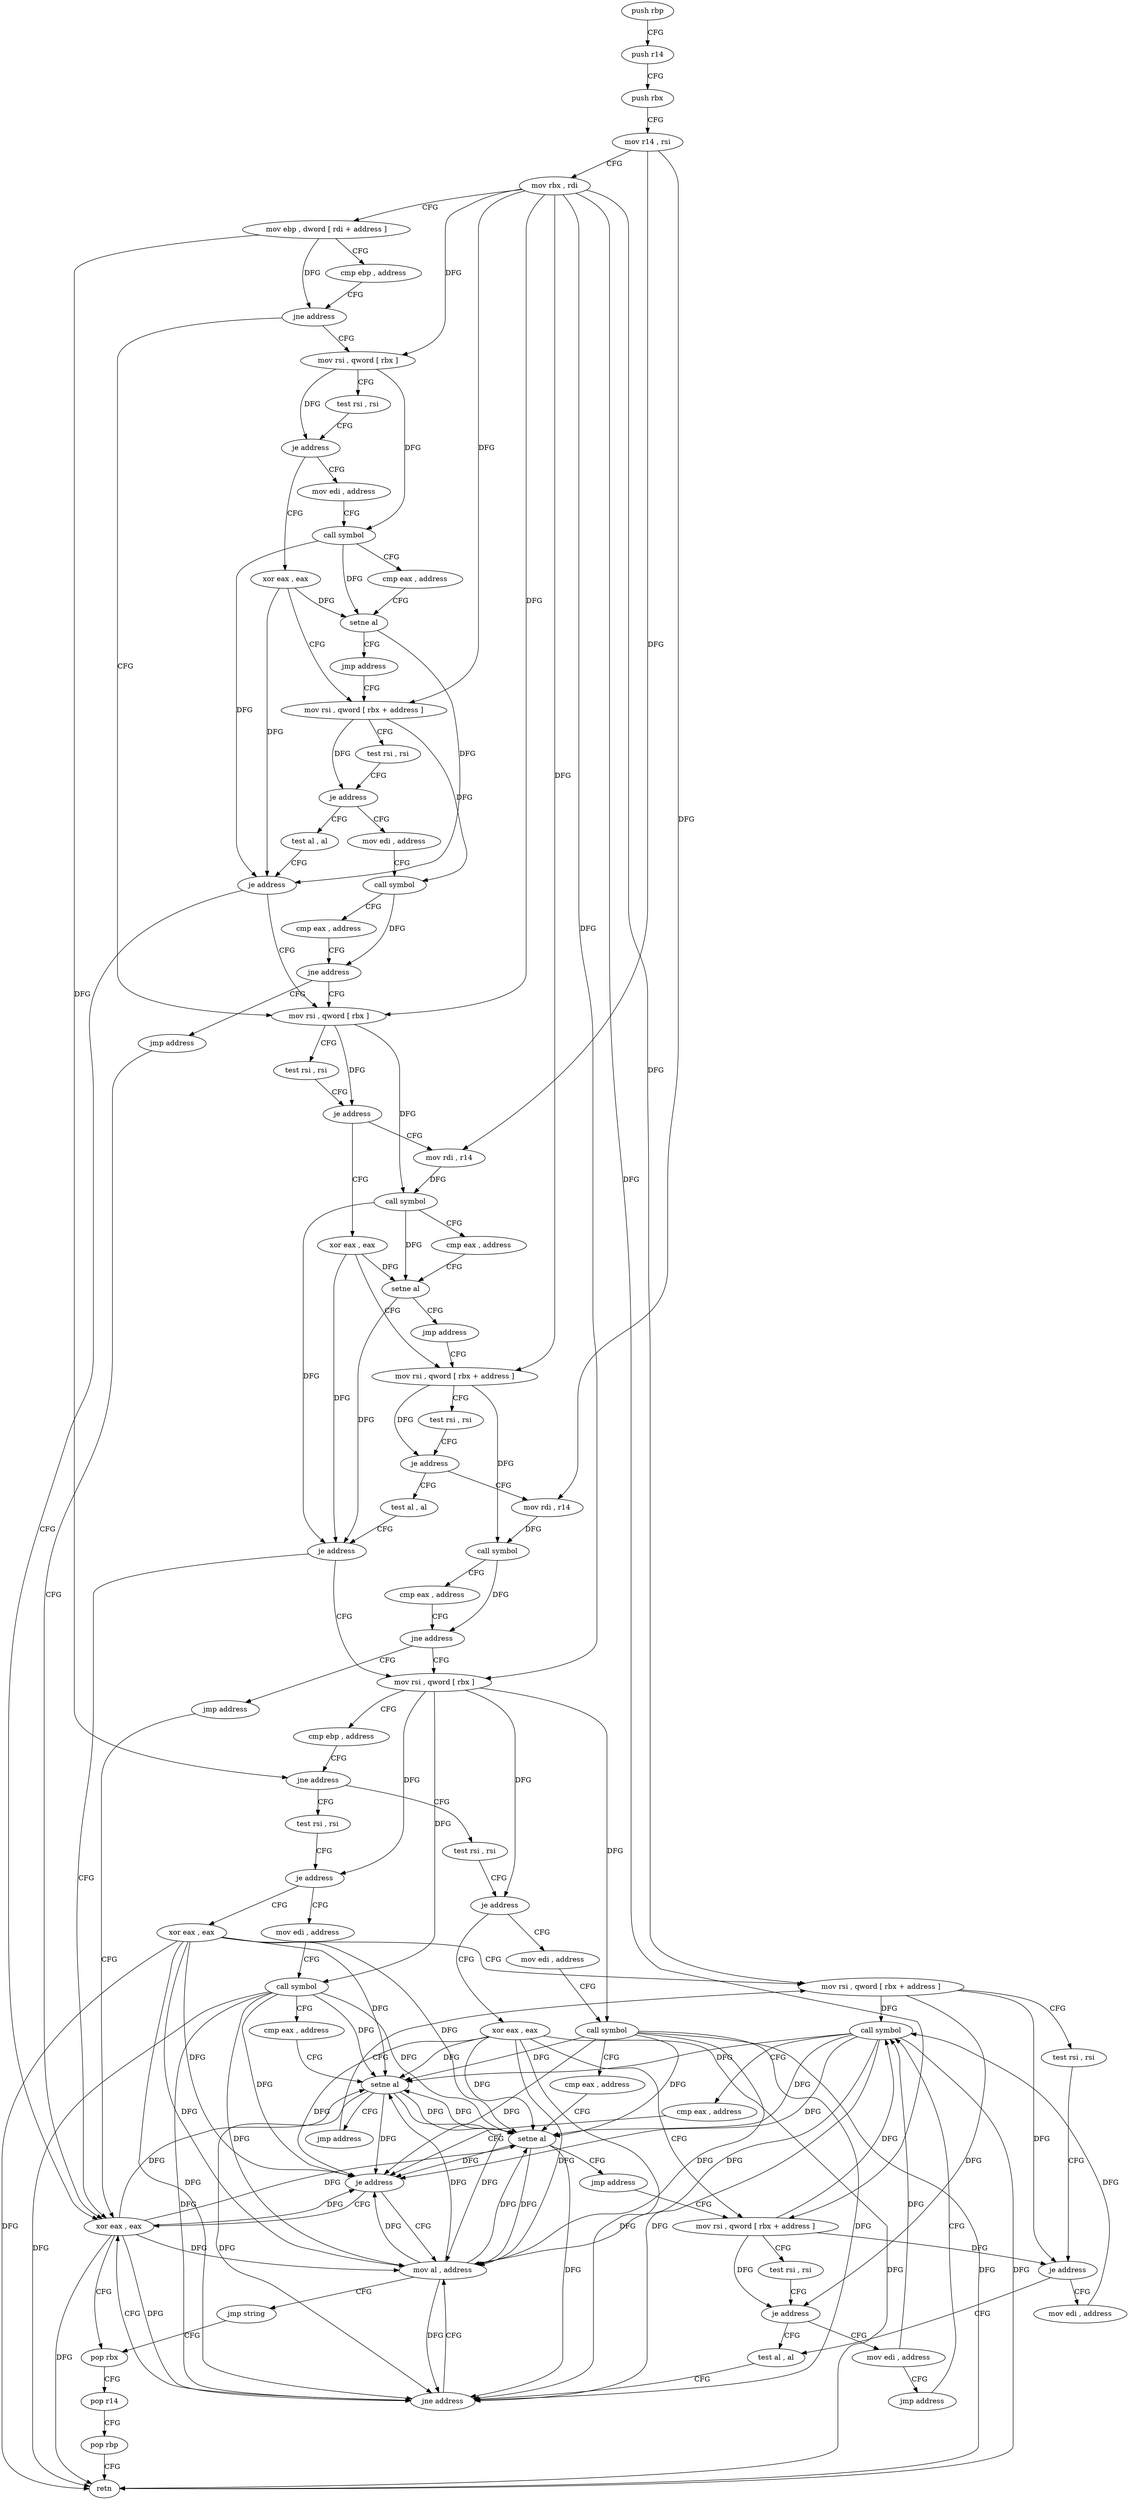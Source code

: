 digraph "func" {
"107040" [label = "push rbp" ]
"107041" [label = "push r14" ]
"107043" [label = "push rbx" ]
"107044" [label = "mov r14 , rsi" ]
"107047" [label = "mov rbx , rdi" ]
"107050" [label = "mov ebp , dword [ rdi + address ]" ]
"107053" [label = "cmp ebp , address" ]
"107056" [label = "jne address" ]
"107123" [label = "mov rsi , qword [ rbx ]" ]
"107058" [label = "mov rsi , qword [ rbx ]" ]
"107126" [label = "test rsi , rsi" ]
"107129" [label = "je address" ]
"107147" [label = "xor eax , eax" ]
"107131" [label = "mov rdi , r14" ]
"107061" [label = "test rsi , rsi" ]
"107064" [label = "je address" ]
"107084" [label = "xor eax , eax" ]
"107066" [label = "mov edi , address" ]
"107149" [label = "mov rsi , qword [ rbx + address ]" ]
"107134" [label = "call symbol" ]
"107139" [label = "cmp eax , address" ]
"107142" [label = "setne al" ]
"107145" [label = "jmp address" ]
"107086" [label = "mov rsi , qword [ rbx + address ]" ]
"107071" [label = "call symbol" ]
"107076" [label = "cmp eax , address" ]
"107079" [label = "setne al" ]
"107082" [label = "jmp address" ]
"107173" [label = "test al , al" ]
"107175" [label = "je address" ]
"107283" [label = "xor eax , eax" ]
"107177" [label = "mov rsi , qword [ rbx ]" ]
"107158" [label = "mov rdi , r14" ]
"107161" [label = "call symbol" ]
"107166" [label = "cmp eax , address" ]
"107169" [label = "jne address" ]
"107171" [label = "jmp address" ]
"107153" [label = "test rsi , rsi" ]
"107156" [label = "je address" ]
"107115" [label = "test al , al" ]
"107117" [label = "je address" ]
"107095" [label = "mov edi , address" ]
"107100" [label = "call symbol" ]
"107105" [label = "cmp eax , address" ]
"107108" [label = "jne address" ]
"107110" [label = "jmp address" ]
"107090" [label = "test rsi , rsi" ]
"107093" [label = "je address" ]
"107285" [label = "pop rbx" ]
"107180" [label = "cmp ebp , address" ]
"107183" [label = "jne address" ]
"107208" [label = "test rsi , rsi" ]
"107185" [label = "test rsi , rsi" ]
"107211" [label = "je address" ]
"107249" [label = "xor eax , eax" ]
"107213" [label = "mov edi , address" ]
"107188" [label = "je address" ]
"107231" [label = "xor eax , eax" ]
"107190" [label = "mov edi , address" ]
"107251" [label = "mov rsi , qword [ rbx + address ]" ]
"107218" [label = "call symbol" ]
"107223" [label = "cmp eax , address" ]
"107226" [label = "setne al" ]
"107229" [label = "jmp address" ]
"107233" [label = "mov rsi , qword [ rbx + address ]" ]
"107195" [label = "call symbol" ]
"107200" [label = "cmp eax , address" ]
"107203" [label = "setne al" ]
"107206" [label = "jmp address" ]
"107279" [label = "test al , al" ]
"107281" [label = "jne address" ]
"107275" [label = "mov al , address" ]
"107260" [label = "mov edi , address" ]
"107265" [label = "call symbol" ]
"107255" [label = "test rsi , rsi" ]
"107258" [label = "je address" ]
"107242" [label = "mov edi , address" ]
"107247" [label = "jmp address" ]
"107237" [label = "test rsi , rsi" ]
"107240" [label = "je address" ]
"107277" [label = "jmp string" ]
"107270" [label = "cmp eax , address" ]
"107273" [label = "je address" ]
"107286" [label = "pop r14" ]
"107288" [label = "pop rbp" ]
"107289" [label = "retn" ]
"107040" -> "107041" [ label = "CFG" ]
"107041" -> "107043" [ label = "CFG" ]
"107043" -> "107044" [ label = "CFG" ]
"107044" -> "107047" [ label = "CFG" ]
"107044" -> "107131" [ label = "DFG" ]
"107044" -> "107158" [ label = "DFG" ]
"107047" -> "107050" [ label = "CFG" ]
"107047" -> "107123" [ label = "DFG" ]
"107047" -> "107058" [ label = "DFG" ]
"107047" -> "107149" [ label = "DFG" ]
"107047" -> "107086" [ label = "DFG" ]
"107047" -> "107177" [ label = "DFG" ]
"107047" -> "107251" [ label = "DFG" ]
"107047" -> "107233" [ label = "DFG" ]
"107050" -> "107053" [ label = "CFG" ]
"107050" -> "107056" [ label = "DFG" ]
"107050" -> "107183" [ label = "DFG" ]
"107053" -> "107056" [ label = "CFG" ]
"107056" -> "107123" [ label = "CFG" ]
"107056" -> "107058" [ label = "CFG" ]
"107123" -> "107126" [ label = "CFG" ]
"107123" -> "107129" [ label = "DFG" ]
"107123" -> "107134" [ label = "DFG" ]
"107058" -> "107061" [ label = "CFG" ]
"107058" -> "107064" [ label = "DFG" ]
"107058" -> "107071" [ label = "DFG" ]
"107126" -> "107129" [ label = "CFG" ]
"107129" -> "107147" [ label = "CFG" ]
"107129" -> "107131" [ label = "CFG" ]
"107147" -> "107149" [ label = "CFG" ]
"107147" -> "107142" [ label = "DFG" ]
"107147" -> "107175" [ label = "DFG" ]
"107131" -> "107134" [ label = "DFG" ]
"107061" -> "107064" [ label = "CFG" ]
"107064" -> "107084" [ label = "CFG" ]
"107064" -> "107066" [ label = "CFG" ]
"107084" -> "107086" [ label = "CFG" ]
"107084" -> "107079" [ label = "DFG" ]
"107084" -> "107117" [ label = "DFG" ]
"107066" -> "107071" [ label = "CFG" ]
"107149" -> "107153" [ label = "CFG" ]
"107149" -> "107156" [ label = "DFG" ]
"107149" -> "107161" [ label = "DFG" ]
"107134" -> "107139" [ label = "CFG" ]
"107134" -> "107142" [ label = "DFG" ]
"107134" -> "107175" [ label = "DFG" ]
"107139" -> "107142" [ label = "CFG" ]
"107142" -> "107145" [ label = "CFG" ]
"107142" -> "107175" [ label = "DFG" ]
"107145" -> "107149" [ label = "CFG" ]
"107086" -> "107090" [ label = "CFG" ]
"107086" -> "107093" [ label = "DFG" ]
"107086" -> "107100" [ label = "DFG" ]
"107071" -> "107076" [ label = "CFG" ]
"107071" -> "107079" [ label = "DFG" ]
"107071" -> "107117" [ label = "DFG" ]
"107076" -> "107079" [ label = "CFG" ]
"107079" -> "107082" [ label = "CFG" ]
"107079" -> "107117" [ label = "DFG" ]
"107082" -> "107086" [ label = "CFG" ]
"107173" -> "107175" [ label = "CFG" ]
"107175" -> "107283" [ label = "CFG" ]
"107175" -> "107177" [ label = "CFG" ]
"107283" -> "107285" [ label = "CFG" ]
"107283" -> "107289" [ label = "DFG" ]
"107283" -> "107226" [ label = "DFG" ]
"107283" -> "107203" [ label = "DFG" ]
"107283" -> "107281" [ label = "DFG" ]
"107283" -> "107275" [ label = "DFG" ]
"107283" -> "107273" [ label = "DFG" ]
"107177" -> "107180" [ label = "CFG" ]
"107177" -> "107211" [ label = "DFG" ]
"107177" -> "107188" [ label = "DFG" ]
"107177" -> "107218" [ label = "DFG" ]
"107177" -> "107195" [ label = "DFG" ]
"107158" -> "107161" [ label = "DFG" ]
"107161" -> "107166" [ label = "CFG" ]
"107161" -> "107169" [ label = "DFG" ]
"107166" -> "107169" [ label = "CFG" ]
"107169" -> "107177" [ label = "CFG" ]
"107169" -> "107171" [ label = "CFG" ]
"107171" -> "107283" [ label = "CFG" ]
"107153" -> "107156" [ label = "CFG" ]
"107156" -> "107173" [ label = "CFG" ]
"107156" -> "107158" [ label = "CFG" ]
"107115" -> "107117" [ label = "CFG" ]
"107117" -> "107283" [ label = "CFG" ]
"107117" -> "107123" [ label = "CFG" ]
"107095" -> "107100" [ label = "CFG" ]
"107100" -> "107105" [ label = "CFG" ]
"107100" -> "107108" [ label = "DFG" ]
"107105" -> "107108" [ label = "CFG" ]
"107108" -> "107123" [ label = "CFG" ]
"107108" -> "107110" [ label = "CFG" ]
"107110" -> "107283" [ label = "CFG" ]
"107090" -> "107093" [ label = "CFG" ]
"107093" -> "107115" [ label = "CFG" ]
"107093" -> "107095" [ label = "CFG" ]
"107285" -> "107286" [ label = "CFG" ]
"107180" -> "107183" [ label = "CFG" ]
"107183" -> "107208" [ label = "CFG" ]
"107183" -> "107185" [ label = "CFG" ]
"107208" -> "107211" [ label = "CFG" ]
"107185" -> "107188" [ label = "CFG" ]
"107211" -> "107249" [ label = "CFG" ]
"107211" -> "107213" [ label = "CFG" ]
"107249" -> "107251" [ label = "CFG" ]
"107249" -> "107289" [ label = "DFG" ]
"107249" -> "107226" [ label = "DFG" ]
"107249" -> "107203" [ label = "DFG" ]
"107249" -> "107281" [ label = "DFG" ]
"107249" -> "107275" [ label = "DFG" ]
"107249" -> "107273" [ label = "DFG" ]
"107213" -> "107218" [ label = "CFG" ]
"107188" -> "107231" [ label = "CFG" ]
"107188" -> "107190" [ label = "CFG" ]
"107231" -> "107233" [ label = "CFG" ]
"107231" -> "107226" [ label = "DFG" ]
"107231" -> "107289" [ label = "DFG" ]
"107231" -> "107203" [ label = "DFG" ]
"107231" -> "107281" [ label = "DFG" ]
"107231" -> "107275" [ label = "DFG" ]
"107231" -> "107273" [ label = "DFG" ]
"107190" -> "107195" [ label = "CFG" ]
"107251" -> "107255" [ label = "CFG" ]
"107251" -> "107258" [ label = "DFG" ]
"107251" -> "107240" [ label = "DFG" ]
"107251" -> "107265" [ label = "DFG" ]
"107218" -> "107223" [ label = "CFG" ]
"107218" -> "107289" [ label = "DFG" ]
"107218" -> "107226" [ label = "DFG" ]
"107218" -> "107203" [ label = "DFG" ]
"107218" -> "107281" [ label = "DFG" ]
"107218" -> "107275" [ label = "DFG" ]
"107218" -> "107273" [ label = "DFG" ]
"107223" -> "107226" [ label = "CFG" ]
"107226" -> "107229" [ label = "CFG" ]
"107226" -> "107203" [ label = "DFG" ]
"107226" -> "107281" [ label = "DFG" ]
"107226" -> "107275" [ label = "DFG" ]
"107226" -> "107273" [ label = "DFG" ]
"107229" -> "107251" [ label = "CFG" ]
"107233" -> "107237" [ label = "CFG" ]
"107233" -> "107258" [ label = "DFG" ]
"107233" -> "107240" [ label = "DFG" ]
"107233" -> "107265" [ label = "DFG" ]
"107195" -> "107200" [ label = "CFG" ]
"107195" -> "107226" [ label = "DFG" ]
"107195" -> "107289" [ label = "DFG" ]
"107195" -> "107203" [ label = "DFG" ]
"107195" -> "107281" [ label = "DFG" ]
"107195" -> "107275" [ label = "DFG" ]
"107195" -> "107273" [ label = "DFG" ]
"107200" -> "107203" [ label = "CFG" ]
"107203" -> "107206" [ label = "CFG" ]
"107203" -> "107226" [ label = "DFG" ]
"107203" -> "107281" [ label = "DFG" ]
"107203" -> "107275" [ label = "DFG" ]
"107203" -> "107273" [ label = "DFG" ]
"107206" -> "107233" [ label = "CFG" ]
"107279" -> "107281" [ label = "CFG" ]
"107281" -> "107275" [ label = "CFG" ]
"107281" -> "107283" [ label = "CFG" ]
"107275" -> "107277" [ label = "CFG" ]
"107275" -> "107226" [ label = "DFG" ]
"107275" -> "107203" [ label = "DFG" ]
"107275" -> "107281" [ label = "DFG" ]
"107275" -> "107273" [ label = "DFG" ]
"107260" -> "107265" [ label = "DFG" ]
"107265" -> "107270" [ label = "CFG" ]
"107265" -> "107226" [ label = "DFG" ]
"107265" -> "107203" [ label = "DFG" ]
"107265" -> "107281" [ label = "DFG" ]
"107265" -> "107275" [ label = "DFG" ]
"107265" -> "107289" [ label = "DFG" ]
"107265" -> "107273" [ label = "DFG" ]
"107255" -> "107258" [ label = "CFG" ]
"107258" -> "107279" [ label = "CFG" ]
"107258" -> "107260" [ label = "CFG" ]
"107242" -> "107247" [ label = "CFG" ]
"107242" -> "107265" [ label = "DFG" ]
"107247" -> "107265" [ label = "CFG" ]
"107237" -> "107240" [ label = "CFG" ]
"107240" -> "107279" [ label = "CFG" ]
"107240" -> "107242" [ label = "CFG" ]
"107277" -> "107285" [ label = "CFG" ]
"107270" -> "107273" [ label = "CFG" ]
"107273" -> "107283" [ label = "CFG" ]
"107273" -> "107275" [ label = "CFG" ]
"107286" -> "107288" [ label = "CFG" ]
"107288" -> "107289" [ label = "CFG" ]
}
